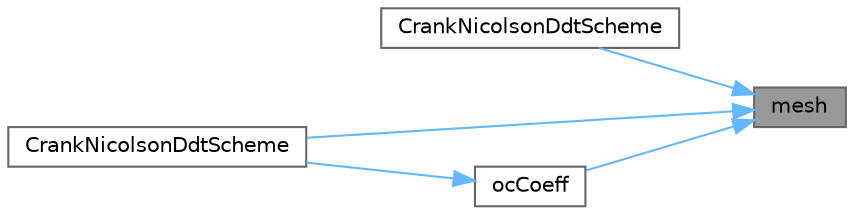 digraph "mesh"
{
 // LATEX_PDF_SIZE
  bgcolor="transparent";
  edge [fontname=Helvetica,fontsize=10,labelfontname=Helvetica,labelfontsize=10];
  node [fontname=Helvetica,fontsize=10,shape=box,height=0.2,width=0.4];
  rankdir="RL";
  Node1 [id="Node000001",label="mesh",height=0.2,width=0.4,color="gray40", fillcolor="grey60", style="filled", fontcolor="black",tooltip=" "];
  Node1 -> Node2 [id="edge1_Node000001_Node000002",dir="back",color="steelblue1",style="solid",tooltip=" "];
  Node2 [id="Node000002",label="CrankNicolsonDdtScheme",height=0.2,width=0.4,color="grey40", fillcolor="white", style="filled",URL="$classFoam_1_1fv_1_1CrankNicolsonDdtScheme.html#ae09bb3370d8a32747a9ae5b3308e87f8",tooltip=" "];
  Node1 -> Node3 [id="edge2_Node000001_Node000003",dir="back",color="steelblue1",style="solid",tooltip=" "];
  Node3 [id="Node000003",label="CrankNicolsonDdtScheme",height=0.2,width=0.4,color="grey40", fillcolor="white", style="filled",URL="$classFoam_1_1fv_1_1CrankNicolsonDdtScheme.html#a18acc840149391c43b01f5129411699f",tooltip=" "];
  Node1 -> Node4 [id="edge3_Node000001_Node000004",dir="back",color="steelblue1",style="solid",tooltip=" "];
  Node4 [id="Node000004",label="ocCoeff",height=0.2,width=0.4,color="grey40", fillcolor="white", style="filled",URL="$classFoam_1_1fv_1_1CrankNicolsonDdtScheme.html#a70768fc373fd8b5c9bff102415533518",tooltip=" "];
  Node4 -> Node3 [id="edge4_Node000004_Node000003",dir="back",color="steelblue1",style="solid",tooltip=" "];
}
